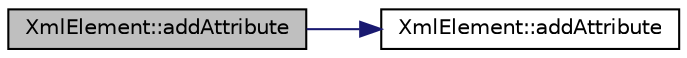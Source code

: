 digraph "XmlElement::addAttribute"
{
  edge [fontname="Helvetica",fontsize="10",labelfontname="Helvetica",labelfontsize="10"];
  node [fontname="Helvetica",fontsize="10",shape=record];
  rankdir="LR";
  Node1 [label="XmlElement::addAttribute",height=0.2,width=0.4,color="black", fillcolor="grey75", style="filled", fontcolor="black"];
  Node1 -> Node2 [color="midnightblue",fontsize="10",style="solid",fontname="Helvetica"];
  Node2 [label="XmlElement::addAttribute",height=0.2,width=0.4,color="black", fillcolor="white", style="filled",URL="$class_xml_element.html#a14387be9ca6d014a38e95a7aa98f86c5",tooltip="Adds an attribute with the specified string value. "];
}
